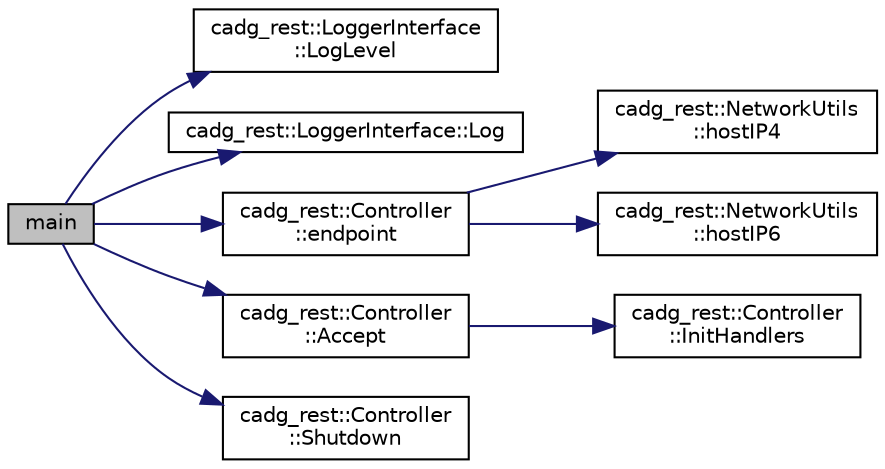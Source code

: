 digraph "main"
{
 // LATEX_PDF_SIZE
  edge [fontname="Helvetica",fontsize="10",labelfontname="Helvetica",labelfontsize="10"];
  node [fontname="Helvetica",fontsize="10",shape=record];
  rankdir="LR";
  Node0 [label="main",height=0.2,width=0.4,color="black", fillcolor="grey75", style="filled", fontcolor="black",tooltip=" "];
  Node0 -> Node1 [color="midnightblue",fontsize="10",style="solid",fontname="Helvetica"];
  Node1 [label="cadg_rest::LoggerInterface\l::LogLevel",height=0.2,width=0.4,color="black", fillcolor="white", style="filled",URL="$classcadg__rest_1_1_logger_interface.html#a9b1afaa12201781dc8c8cb782994db29",tooltip=" "];
  Node0 -> Node2 [color="midnightblue",fontsize="10",style="solid",fontname="Helvetica"];
  Node2 [label="cadg_rest::LoggerInterface::Log",height=0.2,width=0.4,color="black", fillcolor="white", style="filled",URL="$classcadg__rest_1_1_logger_interface.html#a56f53c1fb9687825ade3acced5e3a10a",tooltip="Generic log method."];
  Node0 -> Node3 [color="midnightblue",fontsize="10",style="solid",fontname="Helvetica"];
  Node3 [label="cadg_rest::Controller\l::endpoint",height=0.2,width=0.4,color="black", fillcolor="white", style="filled",URL="$classcadg__rest_1_1_controller.html#ac467633f4d51e3187bd90380a67cb0d9",tooltip=" "];
  Node3 -> Node4 [color="midnightblue",fontsize="10",style="solid",fontname="Helvetica"];
  Node4 [label="cadg_rest::NetworkUtils\l::hostIP4",height=0.2,width=0.4,color="black", fillcolor="white", style="filled",URL="$classcadg__rest_1_1_network_utils.html#ac8093c0b7c4ce8a9deab5febb872b894",tooltip=" "];
  Node3 -> Node5 [color="midnightblue",fontsize="10",style="solid",fontname="Helvetica"];
  Node5 [label="cadg_rest::NetworkUtils\l::hostIP6",height=0.2,width=0.4,color="black", fillcolor="white", style="filled",URL="$classcadg__rest_1_1_network_utils.html#ab398011818d40b7f7fb040e755decc86",tooltip=" "];
  Node0 -> Node6 [color="midnightblue",fontsize="10",style="solid",fontname="Helvetica"];
  Node6 [label="cadg_rest::Controller\l::Accept",height=0.2,width=0.4,color="black", fillcolor="white", style="filled",URL="$classcadg__rest_1_1_controller.html#a00ddfc462ff7357cecc6a209f8f9d527",tooltip="Starts the controller."];
  Node6 -> Node7 [color="midnightblue",fontsize="10",style="solid",fontname="Helvetica"];
  Node7 [label="cadg_rest::Controller\l::InitHandlers",height=0.2,width=0.4,color="black", fillcolor="white", style="filled",URL="$classcadg__rest_1_1_controller.html#a47b2c049207e02f407a55a64e2a2ce80",tooltip="Initializes listeners and binds methods to proper handlers."];
  Node0 -> Node8 [color="midnightblue",fontsize="10",style="solid",fontname="Helvetica"];
  Node8 [label="cadg_rest::Controller\l::Shutdown",height=0.2,width=0.4,color="black", fillcolor="white", style="filled",URL="$classcadg__rest_1_1_controller.html#a0a3930fbecd66d40b2455557c1c46e47",tooltip="Stops the controller from listening at it's endoint."];
}
